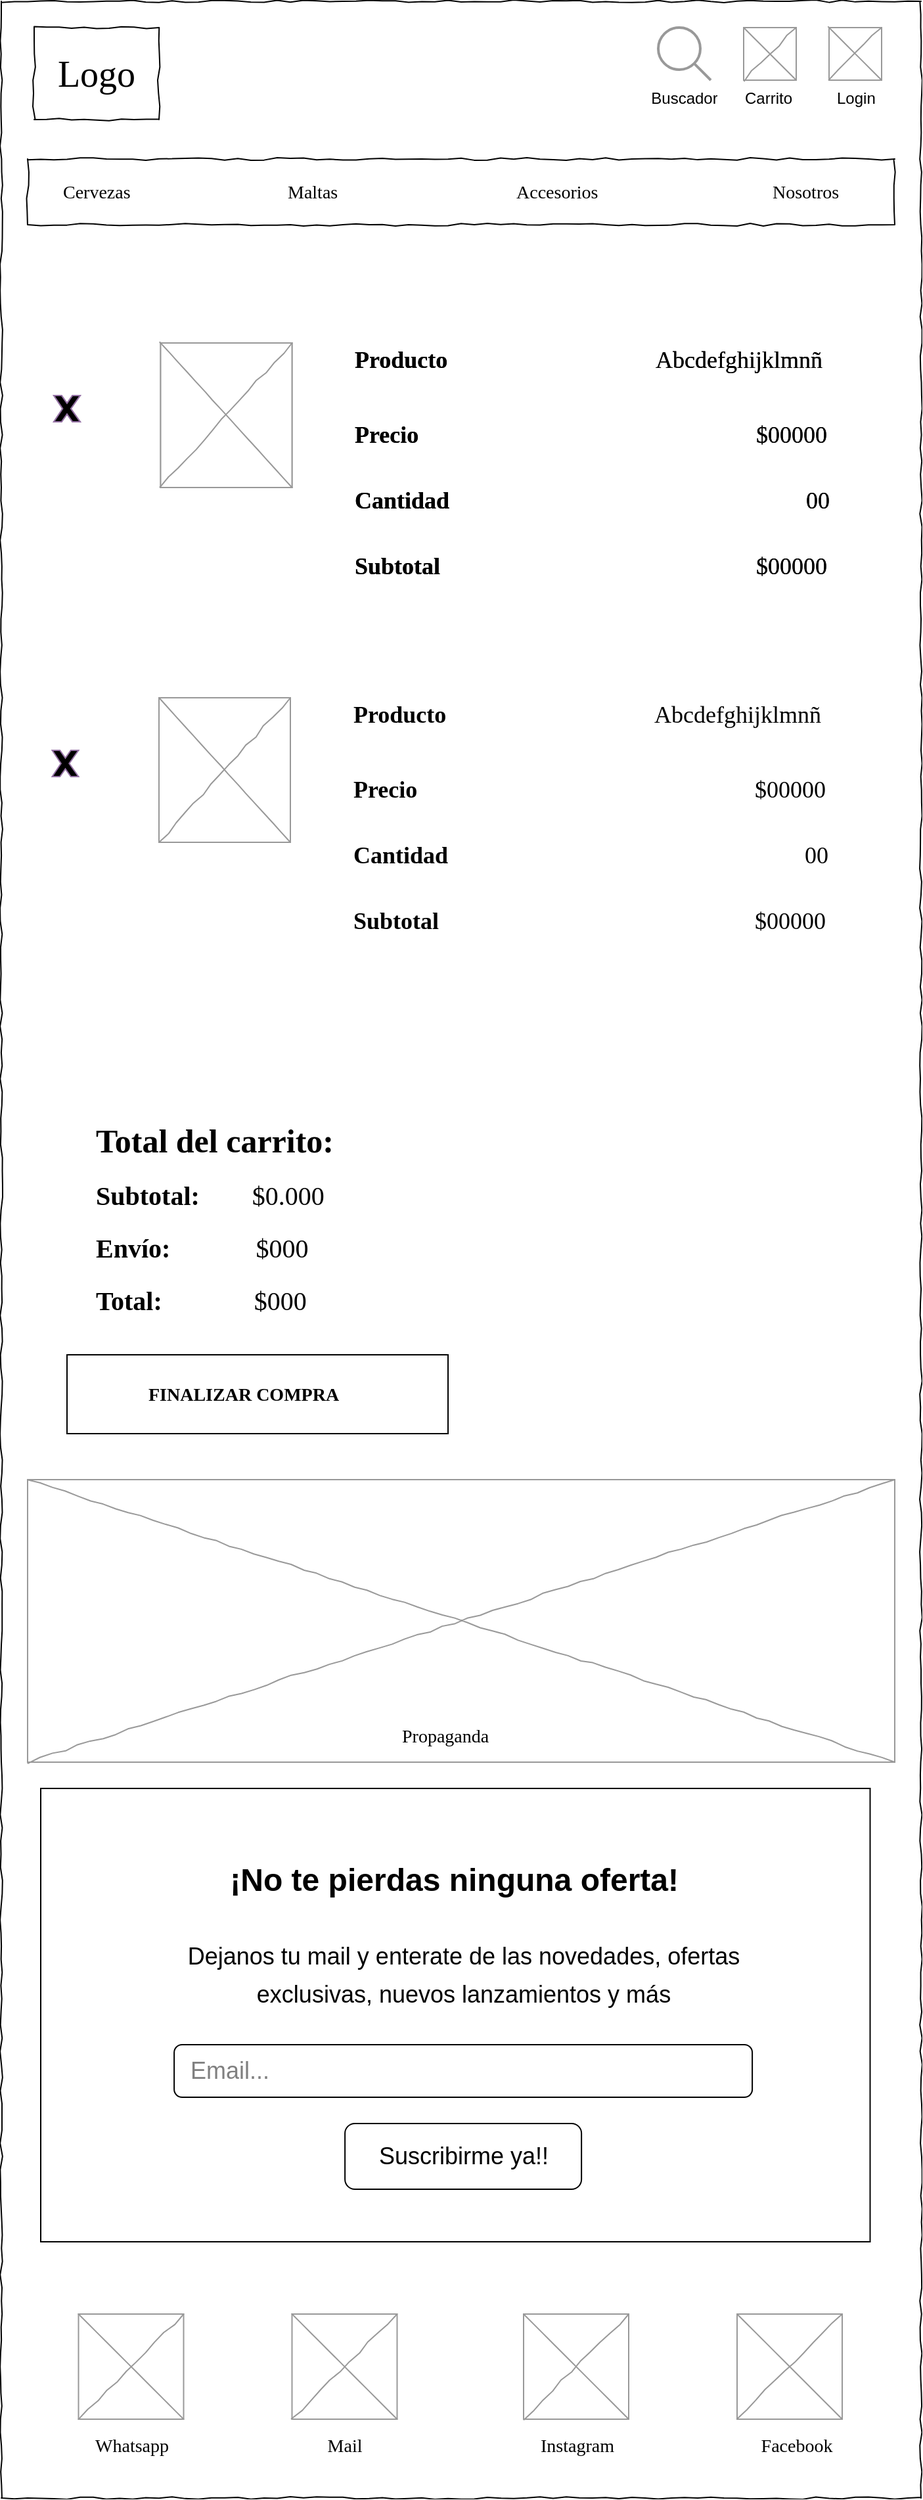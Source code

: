 <mxfile version="20.7.4" type="device"><diagram name="Page-1" id="03018318-947c-dd8e-b7a3-06fadd420f32"><mxGraphModel dx="1257" dy="606" grid="1" gridSize="10" guides="1" tooltips="1" connect="1" arrows="1" fold="1" page="1" pageScale="1" pageWidth="1100" pageHeight="850" background="#ffffff" math="0" shadow="0"><root><mxCell id="0"/><mxCell id="1" parent="0"/><mxCell id="677b7b8949515195-1" value="" style="whiteSpace=wrap;html=1;rounded=0;shadow=0;labelBackgroundColor=none;strokeColor=#000000;strokeWidth=1;fillColor=none;fontFamily=Verdana;fontSize=12;fontColor=#000000;align=center;comic=1;" parent="1" vertex="1"><mxGeometry width="700" height="1900" as="geometry"/></mxCell><mxCell id="677b7b8949515195-2" value="Logo" style="whiteSpace=wrap;html=1;rounded=0;shadow=0;labelBackgroundColor=none;strokeWidth=1;fontFamily=Verdana;fontSize=28;align=center;comic=1;" parent="1" vertex="1"><mxGeometry x="25" y="20" width="95" height="70" as="geometry"/></mxCell><mxCell id="677b7b8949515195-10" value="" style="whiteSpace=wrap;html=1;rounded=0;shadow=0;labelBackgroundColor=none;strokeWidth=1;fillColor=none;fontFamily=Verdana;fontSize=12;align=center;comic=1;" parent="1" vertex="1"><mxGeometry x="20" y="120" width="660" height="50" as="geometry"/></mxCell><mxCell id="677b7b8949515195-11" value="Cervezas" style="text;html=1;points=[];align=left;verticalAlign=top;spacingTop=-4;fontSize=14;fontFamily=Verdana" parent="1" vertex="1"><mxGeometry x="45" y="135" width="70" height="20" as="geometry"/></mxCell><mxCell id="677b7b8949515195-12" value="Maltas" style="text;html=1;points=[];align=left;verticalAlign=top;spacingTop=-4;fontSize=14;fontFamily=Verdana" parent="1" vertex="1"><mxGeometry x="216.25" y="135" width="50" height="20" as="geometry"/></mxCell><mxCell id="677b7b8949515195-13" value="Accesorios" style="text;html=1;points=[];align=left;verticalAlign=top;spacingTop=-4;fontSize=14;fontFamily=Verdana" parent="1" vertex="1"><mxGeometry x="390" y="135" width="80" height="20" as="geometry"/></mxCell><mxCell id="677b7b8949515195-14" value="Nosotros" style="text;html=1;points=[];align=left;verticalAlign=top;spacingTop=-4;fontSize=14;fontFamily=Verdana" parent="1" vertex="1"><mxGeometry x="585" y="135" width="70" height="20" as="geometry"/></mxCell><mxCell id="27eyd5IekcE3l4QggJ_P-13" value="" style="verticalLabelPosition=bottom;shadow=0;dashed=0;align=center;html=1;verticalAlign=top;strokeWidth=1;shape=mxgraph.mockup.graphics.simpleIcon;strokeColor=#999999;rounded=0;labelBackgroundColor=none;fontFamily=Verdana;fontSize=14;fontColor=#000000;comic=1;" parent="1" vertex="1"><mxGeometry x="630" y="20" width="40" height="40" as="geometry"/></mxCell><mxCell id="27eyd5IekcE3l4QggJ_P-21" value="Carrito" style="text;strokeColor=none;fillColor=none;spacingLeft=4;spacingRight=4;overflow=hidden;rotatable=0;points=[[0,0.5],[1,0.5]];portConstraint=eastwest;fontSize=12;" parent="1" vertex="1"><mxGeometry x="560" y="60" width="50" height="30" as="geometry"/></mxCell><mxCell id="McoJVeD4la5pti9UzwMM-2" value="" style="verticalLabelPosition=bottom;shadow=0;dashed=0;align=center;html=1;verticalAlign=top;strokeWidth=1;shape=mxgraph.mockup.graphics.simpleIcon;strokeColor=#999999;rounded=0;labelBackgroundColor=none;fontFamily=Verdana;fontSize=14;fontColor=#000000;comic=1;" parent="1" vertex="1"><mxGeometry x="565" y="20" width="40" height="40" as="geometry"/></mxCell><mxCell id="McoJVeD4la5pti9UzwMM-3" value="Login" style="text;strokeColor=none;fillColor=none;spacingLeft=4;spacingRight=4;overflow=hidden;rotatable=0;points=[[0,0.5],[1,0.5]];portConstraint=eastwest;fontSize=12;" parent="1" vertex="1"><mxGeometry x="630" y="60" width="40" height="30" as="geometry"/></mxCell><mxCell id="McoJVeD4la5pti9UzwMM-16" value="" style="verticalLabelPosition=bottom;shadow=0;dashed=0;align=center;html=1;verticalAlign=top;strokeWidth=1;shape=mxgraph.mockup.graphics.simpleIcon;strokeColor=#999999;rounded=0;labelBackgroundColor=none;fontFamily=Verdana;fontSize=14;fontColor=#000000;comic=1;" parent="1" vertex="1"><mxGeometry x="20" y="1125" width="660" height="215" as="geometry"/></mxCell><mxCell id="McoJVeD4la5pti9UzwMM-17" value="Propaganda" style="text;html=1;points=[];align=left;verticalAlign=top;spacingTop=-4;fontSize=14;fontFamily=Verdana" parent="1" vertex="1"><mxGeometry x="302.5" y="1310" width="95" height="20" as="geometry"/></mxCell><mxCell id="McoJVeD4la5pti9UzwMM-44" value="" style="rounded=0;whiteSpace=wrap;html=1;" parent="1" vertex="1"><mxGeometry x="30" y="1360" width="631.25" height="345" as="geometry"/></mxCell><mxCell id="McoJVeD4la5pti9UzwMM-45" value="&lt;h3&gt;&lt;span style=&quot;font-size: 24px;&quot;&gt;¡No te pierdas ninguna oferta!&amp;nbsp;&amp;nbsp;&lt;/span&gt;&lt;/h3&gt;" style="text;html=1;strokeColor=none;fillColor=none;align=center;verticalAlign=middle;whiteSpace=wrap;rounded=0;" parent="1" vertex="1"><mxGeometry x="171.25" y="1415" width="360.62" height="30" as="geometry"/></mxCell><mxCell id="McoJVeD4la5pti9UzwMM-48" value="&lt;p&gt;&lt;font style=&quot;font-size: 18px;&quot;&gt;Dejanos tu mail y enterate de las novedades, ofertas exclusivas, nuevos lanzamientos y más&lt;/font&gt;&lt;/p&gt;" style="text;html=1;strokeColor=none;fillColor=none;align=center;verticalAlign=middle;whiteSpace=wrap;rounded=0;fontSize=24;" parent="1" vertex="1"><mxGeometry x="111.56" y="1445" width="480" height="110" as="geometry"/></mxCell><mxCell id="McoJVeD4la5pti9UzwMM-49" value="Suscribirme ya!!" style="rounded=1;whiteSpace=wrap;html=1;fontSize=18;" parent="1" vertex="1"><mxGeometry x="261.56" y="1615" width="180" height="50" as="geometry"/></mxCell><mxCell id="McoJVeD4la5pti9UzwMM-50" value="&lt;font color=&quot;#808080&quot;&gt;&amp;nbsp; Email...&lt;/font&gt;" style="rounded=1;whiteSpace=wrap;html=1;fontSize=18;align=left;" parent="1" vertex="1"><mxGeometry x="131.56" y="1555" width="440" height="40" as="geometry"/></mxCell><mxCell id="4HrXONa1BBFuiFN1b3hN-1" value="" style="verticalLabelPosition=bottom;shadow=0;dashed=0;align=center;html=1;verticalAlign=top;strokeWidth=1;shape=mxgraph.mockup.graphics.simpleIcon;strokeColor=#999999;rounded=0;labelBackgroundColor=none;fontFamily=Verdana;fontSize=14;fontColor=#000000;comic=1;" parent="1" vertex="1"><mxGeometry x="121.25" y="260" width="100" height="110" as="geometry"/></mxCell><mxCell id="4HrXONa1BBFuiFN1b3hN-2" value="Producto" style="text;html=1;points=[];align=left;verticalAlign=top;spacingTop=-4;fontSize=18;fontFamily=Verdana;fontStyle=1" parent="1" vertex="1"><mxGeometry x="266.75" y="260" width="80" height="20" as="geometry"/></mxCell><mxCell id="4HrXONa1BBFuiFN1b3hN-3" value="Precio" style="text;html=1;points=[];align=left;verticalAlign=top;spacingTop=-4;fontSize=18;fontFamily=Verdana;fontStyle=1" parent="1" vertex="1"><mxGeometry x="266.75" y="317" width="65" height="20" as="geometry"/></mxCell><mxCell id="4HrXONa1BBFuiFN1b3hN-4" value="Cantidad&lt;span style=&quot;color: rgba(0, 0, 0, 0); font-family: monospace; font-size: 0px; font-weight: 400;&quot;&gt;%3CmxGraphModel%3E%3Croot%3E%3CmxCell%20id%3D%220%22%2F%3E%3CmxCell%20id%3D%221%22%20parent%3D%220%22%2F%3E%3CmxCell%20id%3D%222%22%20value%3D%22Precio%22%20style%3D%22text%3Bhtml%3D1%3Bpoints%3D%5B%5D%3Balign%3Dleft%3BverticalAlign%3Dtop%3BspacingTop%3D-4%3BfontSize%3D18%3BfontFamily%3DVerdana%3BfontStyle%3D1%22%20vertex%3D%221%22%20parent%3D%221%22%3E%3CmxGeometry%20x%3D%22560%22%20y%3D%22320%22%20width%3D%2280%22%20height%3D%2220%22%20as%3D%22geometry%22%2F%3E%3C%2FmxCell%3E%3C%2Froot%3E%3C%2FmxGraphModel%3E&lt;/span&gt;" style="text;html=1;points=[];align=left;verticalAlign=top;spacingTop=-4;fontSize=18;fontFamily=Verdana;fontStyle=1" parent="1" vertex="1"><mxGeometry x="266.75" y="367" width="80" height="20" as="geometry"/></mxCell><mxCell id="4HrXONa1BBFuiFN1b3hN-5" value="Subtotal" style="text;html=1;points=[];align=left;verticalAlign=top;spacingTop=-4;fontSize=18;fontFamily=Verdana;fontStyle=1" parent="1" vertex="1"><mxGeometry x="266.75" y="417" width="80" height="20" as="geometry"/></mxCell><mxCell id="4HrXONa1BBFuiFN1b3hN-6" value="" style="verticalLabelPosition=bottom;verticalAlign=top;html=1;shape=mxgraph.basic.x;fontSize=18;fillColor=#000000;strokeColor=#9673a6;" parent="1" vertex="1"><mxGeometry x="40" y="300" width="20" height="20" as="geometry"/></mxCell><mxCell id="4HrXONa1BBFuiFN1b3hN-7" value="Abcdefghijklmnñ" style="text;html=1;points=[];align=center;verticalAlign=top;spacingTop=-4;fontSize=18;fontFamily=Verdana" parent="1" vertex="1"><mxGeometry x="486.25" y="260" width="150" height="20" as="geometry"/></mxCell><mxCell id="4HrXONa1BBFuiFN1b3hN-8" value="$00000" style="text;html=1;points=[];align=center;verticalAlign=top;spacingTop=-4;fontSize=18;fontFamily=Verdana" parent="1" vertex="1"><mxGeometry x="566.25" y="317" width="70" height="20" as="geometry"/></mxCell><mxCell id="4HrXONa1BBFuiFN1b3hN-9" value="00" style="text;html=1;points=[];align=center;verticalAlign=top;spacingTop=-4;fontSize=18;fontFamily=Verdana" parent="1" vertex="1"><mxGeometry x="606.25" y="367" width="30" height="20" as="geometry"/></mxCell><mxCell id="4HrXONa1BBFuiFN1b3hN-10" value="$00000" style="text;html=1;points=[];align=center;verticalAlign=top;spacingTop=-4;fontSize=18;fontFamily=Verdana" parent="1" vertex="1"><mxGeometry x="566.25" y="417" width="70" height="20" as="geometry"/></mxCell><mxCell id="4HrXONa1BBFuiFN1b3hN-35" value="Total del carrito:" style="text;html=1;points=[];align=left;verticalAlign=top;spacingTop=-4;fontSize=25;fontFamily=Verdana;fontStyle=1" parent="1" vertex="1"><mxGeometry x="70" y="850" width="80" height="20" as="geometry"/></mxCell><mxCell id="4HrXONa1BBFuiFN1b3hN-36" value="&lt;font style=&quot;font-size: 20px;&quot;&gt;Subtotal:&lt;span style=&quot;font-weight: normal;&quot;&gt;&amp;nbsp; &amp;nbsp; &amp;nbsp; &amp;nbsp; $0.000&lt;/span&gt;&lt;/font&gt;" style="text;html=1;points=[];align=left;verticalAlign=top;spacingTop=-4;fontSize=25;fontFamily=Verdana;fontStyle=1" parent="1" vertex="1"><mxGeometry x="70" y="890" width="80" height="20" as="geometry"/></mxCell><mxCell id="4HrXONa1BBFuiFN1b3hN-37" value="&lt;font style=&quot;font-size: 20px;&quot;&gt;Envío:&amp;nbsp; &amp;nbsp; &amp;nbsp; &amp;nbsp; &amp;nbsp; &amp;nbsp; &amp;nbsp;&lt;span style=&quot;font-weight: normal;&quot;&gt;$000&lt;/span&gt;&lt;/font&gt;" style="text;html=1;points=[];align=left;verticalAlign=top;spacingTop=-4;fontSize=25;fontFamily=Verdana;fontStyle=1" parent="1" vertex="1"><mxGeometry x="70" y="930" width="80" height="20" as="geometry"/></mxCell><mxCell id="4HrXONa1BBFuiFN1b3hN-38" value="&lt;font style=&quot;font-size: 20px;&quot;&gt;Total:&amp;nbsp; &amp;nbsp; &amp;nbsp; &amp;nbsp; &amp;nbsp; &amp;nbsp; &amp;nbsp;&amp;nbsp;&lt;span style=&quot;font-weight: normal;&quot;&gt;$000&lt;/span&gt;&lt;/font&gt;" style="text;html=1;points=[];align=left;verticalAlign=top;spacingTop=-4;fontSize=25;fontFamily=Verdana;fontStyle=1" parent="1" vertex="1"><mxGeometry x="70" y="970" width="80" height="20" as="geometry"/></mxCell><mxCell id="4HrXONa1BBFuiFN1b3hN-39" value="" style="verticalLabelPosition=bottom;verticalAlign=top;html=1;shape=mxgraph.basic.rect;fillColor2=none;strokeWidth=1;size=20;indent=5;fontSize=20;" parent="1" vertex="1"><mxGeometry x="50" y="1030" width="290" height="60" as="geometry"/></mxCell><mxCell id="4HrXONa1BBFuiFN1b3hN-41" value="FINALIZAR COMPRA" style="text;html=1;points=[];align=left;verticalAlign=top;spacingTop=-4;fontSize=14;fontFamily=Verdana;fontStyle=1" parent="1" vertex="1"><mxGeometry x="110" y="1050" width="140" height="20" as="geometry"/></mxCell><mxCell id="FFWqlS0h1KQAWVQUSzGt-1" value="" style="html=1;verticalLabelPosition=bottom;align=center;labelBackgroundColor=#ffffff;verticalAlign=top;strokeWidth=2;strokeColor=#999999;shadow=0;dashed=0;shape=mxgraph.ios7.icons.looking_glass;" vertex="1" parent="1"><mxGeometry x="500" y="20" width="40" height="40" as="geometry"/></mxCell><mxCell id="FFWqlS0h1KQAWVQUSzGt-2" value="Buscador" style="text;strokeColor=none;fillColor=none;spacingLeft=4;spacingRight=4;overflow=hidden;rotatable=0;points=[[0,0.5],[1,0.5]];portConstraint=eastwest;fontSize=12;align=center;" vertex="1" parent="1"><mxGeometry x="490" y="60" width="60" height="33.3" as="geometry"/></mxCell><mxCell id="FFWqlS0h1KQAWVQUSzGt-4" value="" style="verticalLabelPosition=bottom;shadow=0;dashed=0;align=center;html=1;verticalAlign=top;strokeWidth=1;shape=mxgraph.mockup.graphics.simpleIcon;strokeColor=#999999;rounded=0;labelBackgroundColor=none;fontFamily=Verdana;fontSize=14;fontColor=#000000;comic=1;" vertex="1" parent="1"><mxGeometry x="121.25" y="260" width="100" height="110" as="geometry"/></mxCell><mxCell id="FFWqlS0h1KQAWVQUSzGt-5" value="Producto" style="text;html=1;points=[];align=left;verticalAlign=top;spacingTop=-4;fontSize=18;fontFamily=Verdana;fontStyle=1" vertex="1" parent="1"><mxGeometry x="266.75" y="260" width="80" height="20" as="geometry"/></mxCell><mxCell id="FFWqlS0h1KQAWVQUSzGt-6" value="Precio" style="text;html=1;points=[];align=left;verticalAlign=top;spacingTop=-4;fontSize=18;fontFamily=Verdana;fontStyle=1" vertex="1" parent="1"><mxGeometry x="266.75" y="317" width="65" height="20" as="geometry"/></mxCell><mxCell id="FFWqlS0h1KQAWVQUSzGt-7" value="Cantidad&lt;span style=&quot;color: rgba(0, 0, 0, 0); font-family: monospace; font-size: 0px; font-weight: 400;&quot;&gt;%3CmxGraphModel%3E%3Croot%3E%3CmxCell%20id%3D%220%22%2F%3E%3CmxCell%20id%3D%221%22%20parent%3D%220%22%2F%3E%3CmxCell%20id%3D%222%22%20value%3D%22Precio%22%20style%3D%22text%3Bhtml%3D1%3Bpoints%3D%5B%5D%3Balign%3Dleft%3BverticalAlign%3Dtop%3BspacingTop%3D-4%3BfontSize%3D18%3BfontFamily%3DVerdana%3BfontStyle%3D1%22%20vertex%3D%221%22%20parent%3D%221%22%3E%3CmxGeometry%20x%3D%22560%22%20y%3D%22320%22%20width%3D%2280%22%20height%3D%2220%22%20as%3D%22geometry%22%2F%3E%3C%2FmxCell%3E%3C%2Froot%3E%3C%2FmxGraphModel%3E&lt;/span&gt;" style="text;html=1;points=[];align=left;verticalAlign=top;spacingTop=-4;fontSize=18;fontFamily=Verdana;fontStyle=1" vertex="1" parent="1"><mxGeometry x="266.75" y="367" width="80" height="20" as="geometry"/></mxCell><mxCell id="FFWqlS0h1KQAWVQUSzGt-8" value="Subtotal" style="text;html=1;points=[];align=left;verticalAlign=top;spacingTop=-4;fontSize=18;fontFamily=Verdana;fontStyle=1" vertex="1" parent="1"><mxGeometry x="266.75" y="417" width="80" height="20" as="geometry"/></mxCell><mxCell id="FFWqlS0h1KQAWVQUSzGt-9" value="" style="verticalLabelPosition=bottom;verticalAlign=top;html=1;shape=mxgraph.basic.x;fontSize=18;fillColor=#000000;strokeColor=#9673a6;" vertex="1" parent="1"><mxGeometry x="40" y="300" width="20" height="20" as="geometry"/></mxCell><mxCell id="FFWqlS0h1KQAWVQUSzGt-10" value="Abcdefghijklmnñ" style="text;html=1;points=[];align=center;verticalAlign=top;spacingTop=-4;fontSize=18;fontFamily=Verdana" vertex="1" parent="1"><mxGeometry x="486.25" y="260" width="150" height="20" as="geometry"/></mxCell><mxCell id="FFWqlS0h1KQAWVQUSzGt-11" value="$00000" style="text;html=1;points=[];align=center;verticalAlign=top;spacingTop=-4;fontSize=18;fontFamily=Verdana" vertex="1" parent="1"><mxGeometry x="566.25" y="317" width="70" height="20" as="geometry"/></mxCell><mxCell id="FFWqlS0h1KQAWVQUSzGt-12" value="00" style="text;html=1;points=[];align=center;verticalAlign=top;spacingTop=-4;fontSize=18;fontFamily=Verdana" vertex="1" parent="1"><mxGeometry x="606.25" y="367" width="30" height="20" as="geometry"/></mxCell><mxCell id="FFWqlS0h1KQAWVQUSzGt-13" value="$00000" style="text;html=1;points=[];align=center;verticalAlign=top;spacingTop=-4;fontSize=18;fontFamily=Verdana" vertex="1" parent="1"><mxGeometry x="566.25" y="417" width="70" height="20" as="geometry"/></mxCell><mxCell id="FFWqlS0h1KQAWVQUSzGt-14" value="" style="verticalLabelPosition=bottom;shadow=0;dashed=0;align=center;html=1;verticalAlign=top;strokeWidth=1;shape=mxgraph.mockup.graphics.simpleIcon;strokeColor=#999999;rounded=0;labelBackgroundColor=none;fontFamily=Verdana;fontSize=14;fontColor=#000000;comic=1;" vertex="1" parent="1"><mxGeometry x="120" y="530" width="100" height="110" as="geometry"/></mxCell><mxCell id="FFWqlS0h1KQAWVQUSzGt-15" value="Producto" style="text;html=1;points=[];align=left;verticalAlign=top;spacingTop=-4;fontSize=18;fontFamily=Verdana;fontStyle=1" vertex="1" parent="1"><mxGeometry x="265.5" y="530" width="80" height="20" as="geometry"/></mxCell><mxCell id="FFWqlS0h1KQAWVQUSzGt-16" value="Precio" style="text;html=1;points=[];align=left;verticalAlign=top;spacingTop=-4;fontSize=18;fontFamily=Verdana;fontStyle=1" vertex="1" parent="1"><mxGeometry x="265.5" y="587" width="65" height="20" as="geometry"/></mxCell><mxCell id="FFWqlS0h1KQAWVQUSzGt-17" value="Cantidad&lt;span style=&quot;color: rgba(0, 0, 0, 0); font-family: monospace; font-size: 0px; font-weight: 400;&quot;&gt;%3CmxGraphModel%3E%3Croot%3E%3CmxCell%20id%3D%220%22%2F%3E%3CmxCell%20id%3D%221%22%20parent%3D%220%22%2F%3E%3CmxCell%20id%3D%222%22%20value%3D%22Precio%22%20style%3D%22text%3Bhtml%3D1%3Bpoints%3D%5B%5D%3Balign%3Dleft%3BverticalAlign%3Dtop%3BspacingTop%3D-4%3BfontSize%3D18%3BfontFamily%3DVerdana%3BfontStyle%3D1%22%20vertex%3D%221%22%20parent%3D%221%22%3E%3CmxGeometry%20x%3D%22560%22%20y%3D%22320%22%20width%3D%2280%22%20height%3D%2220%22%20as%3D%22geometry%22%2F%3E%3C%2FmxCell%3E%3C%2Froot%3E%3C%2FmxGraphModel%3E&lt;/span&gt;" style="text;html=1;points=[];align=left;verticalAlign=top;spacingTop=-4;fontSize=18;fontFamily=Verdana;fontStyle=1" vertex="1" parent="1"><mxGeometry x="265.5" y="637" width="80" height="20" as="geometry"/></mxCell><mxCell id="FFWqlS0h1KQAWVQUSzGt-18" value="Subtotal" style="text;html=1;points=[];align=left;verticalAlign=top;spacingTop=-4;fontSize=18;fontFamily=Verdana;fontStyle=1" vertex="1" parent="1"><mxGeometry x="265.5" y="687" width="80" height="20" as="geometry"/></mxCell><mxCell id="FFWqlS0h1KQAWVQUSzGt-19" value="" style="verticalLabelPosition=bottom;verticalAlign=top;html=1;shape=mxgraph.basic.x;fontSize=18;fillColor=#000000;strokeColor=#9673a6;" vertex="1" parent="1"><mxGeometry x="38.75" y="570" width="20" height="20" as="geometry"/></mxCell><mxCell id="FFWqlS0h1KQAWVQUSzGt-20" value="Abcdefghijklmnñ" style="text;html=1;points=[];align=center;verticalAlign=top;spacingTop=-4;fontSize=18;fontFamily=Verdana" vertex="1" parent="1"><mxGeometry x="485" y="530" width="150" height="20" as="geometry"/></mxCell><mxCell id="FFWqlS0h1KQAWVQUSzGt-21" value="$00000" style="text;html=1;points=[];align=center;verticalAlign=top;spacingTop=-4;fontSize=18;fontFamily=Verdana" vertex="1" parent="1"><mxGeometry x="565" y="587" width="70" height="20" as="geometry"/></mxCell><mxCell id="FFWqlS0h1KQAWVQUSzGt-22" value="00" style="text;html=1;points=[];align=center;verticalAlign=top;spacingTop=-4;fontSize=18;fontFamily=Verdana" vertex="1" parent="1"><mxGeometry x="605" y="637" width="30" height="20" as="geometry"/></mxCell><mxCell id="FFWqlS0h1KQAWVQUSzGt-23" value="$00000" style="text;html=1;points=[];align=center;verticalAlign=top;spacingTop=-4;fontSize=18;fontFamily=Verdana" vertex="1" parent="1"><mxGeometry x="565" y="687" width="70" height="20" as="geometry"/></mxCell><mxCell id="FFWqlS0h1KQAWVQUSzGt-24" value="" style="verticalLabelPosition=bottom;shadow=0;dashed=0;align=center;html=1;verticalAlign=top;strokeWidth=1;shape=mxgraph.mockup.graphics.simpleIcon;strokeColor=#999999;rounded=0;labelBackgroundColor=none;fontFamily=Verdana;fontSize=14;fontColor=#000000;comic=1;" vertex="1" parent="1"><mxGeometry x="58.75" y="1760" width="80" height="80" as="geometry"/></mxCell><mxCell id="FFWqlS0h1KQAWVQUSzGt-32" value="" style="verticalLabelPosition=bottom;shadow=0;dashed=0;align=center;html=1;verticalAlign=top;strokeWidth=1;shape=mxgraph.mockup.graphics.simpleIcon;strokeColor=#999999;rounded=0;labelBackgroundColor=none;fontFamily=Verdana;fontSize=14;fontColor=#000000;comic=1;" vertex="1" parent="1"><mxGeometry x="221.25" y="1760" width="80" height="80" as="geometry"/></mxCell><mxCell id="FFWqlS0h1KQAWVQUSzGt-33" value="" style="verticalLabelPosition=bottom;shadow=0;dashed=0;align=center;html=1;verticalAlign=top;strokeWidth=1;shape=mxgraph.mockup.graphics.simpleIcon;strokeColor=#999999;rounded=0;labelBackgroundColor=none;fontFamily=Verdana;fontSize=14;fontColor=#000000;comic=1;" vertex="1" parent="1"><mxGeometry x="397.5" y="1760" width="80" height="80" as="geometry"/></mxCell><mxCell id="FFWqlS0h1KQAWVQUSzGt-34" value="" style="verticalLabelPosition=bottom;shadow=0;dashed=0;align=center;html=1;verticalAlign=top;strokeWidth=1;shape=mxgraph.mockup.graphics.simpleIcon;strokeColor=#999999;rounded=0;labelBackgroundColor=none;fontFamily=Verdana;fontSize=14;fontColor=#000000;comic=1;" vertex="1" parent="1"><mxGeometry x="560" y="1760" width="80" height="80" as="geometry"/></mxCell><mxCell id="FFWqlS0h1KQAWVQUSzGt-35" value="Whatsapp" style="text;html=1;points=[];align=center;verticalAlign=top;spacingTop=-4;fontSize=14;fontFamily=Verdana" vertex="1" parent="1"><mxGeometry x="63.75" y="1850" width="70" height="20" as="geometry"/></mxCell><mxCell id="FFWqlS0h1KQAWVQUSzGt-36" value="Mail" style="text;html=1;points=[];align=center;verticalAlign=top;spacingTop=-4;fontSize=14;fontFamily=Verdana" vertex="1" parent="1"><mxGeometry x="226.25" y="1850" width="70" height="20" as="geometry"/></mxCell><mxCell id="FFWqlS0h1KQAWVQUSzGt-38" value="Instagram" style="text;html=1;points=[];align=center;verticalAlign=top;spacingTop=-4;fontSize=14;fontFamily=Verdana" vertex="1" parent="1"><mxGeometry x="402.5" y="1850" width="70" height="20" as="geometry"/></mxCell><mxCell id="FFWqlS0h1KQAWVQUSzGt-39" value="Facebook" style="text;html=1;points=[];align=center;verticalAlign=top;spacingTop=-4;fontSize=14;fontFamily=Verdana" vertex="1" parent="1"><mxGeometry x="570" y="1850" width="70" height="20" as="geometry"/></mxCell></root></mxGraphModel></diagram></mxfile>
